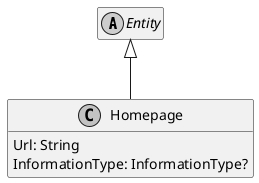 ﻿@startuml
hide empty members
skinparam monochrome true
skinparam backgroundcolor transparent

abstract class Entity {
}

Entity <|-- Homepage

class Homepage {
    Url: String
    InformationType: InformationType?
}

@enduml
